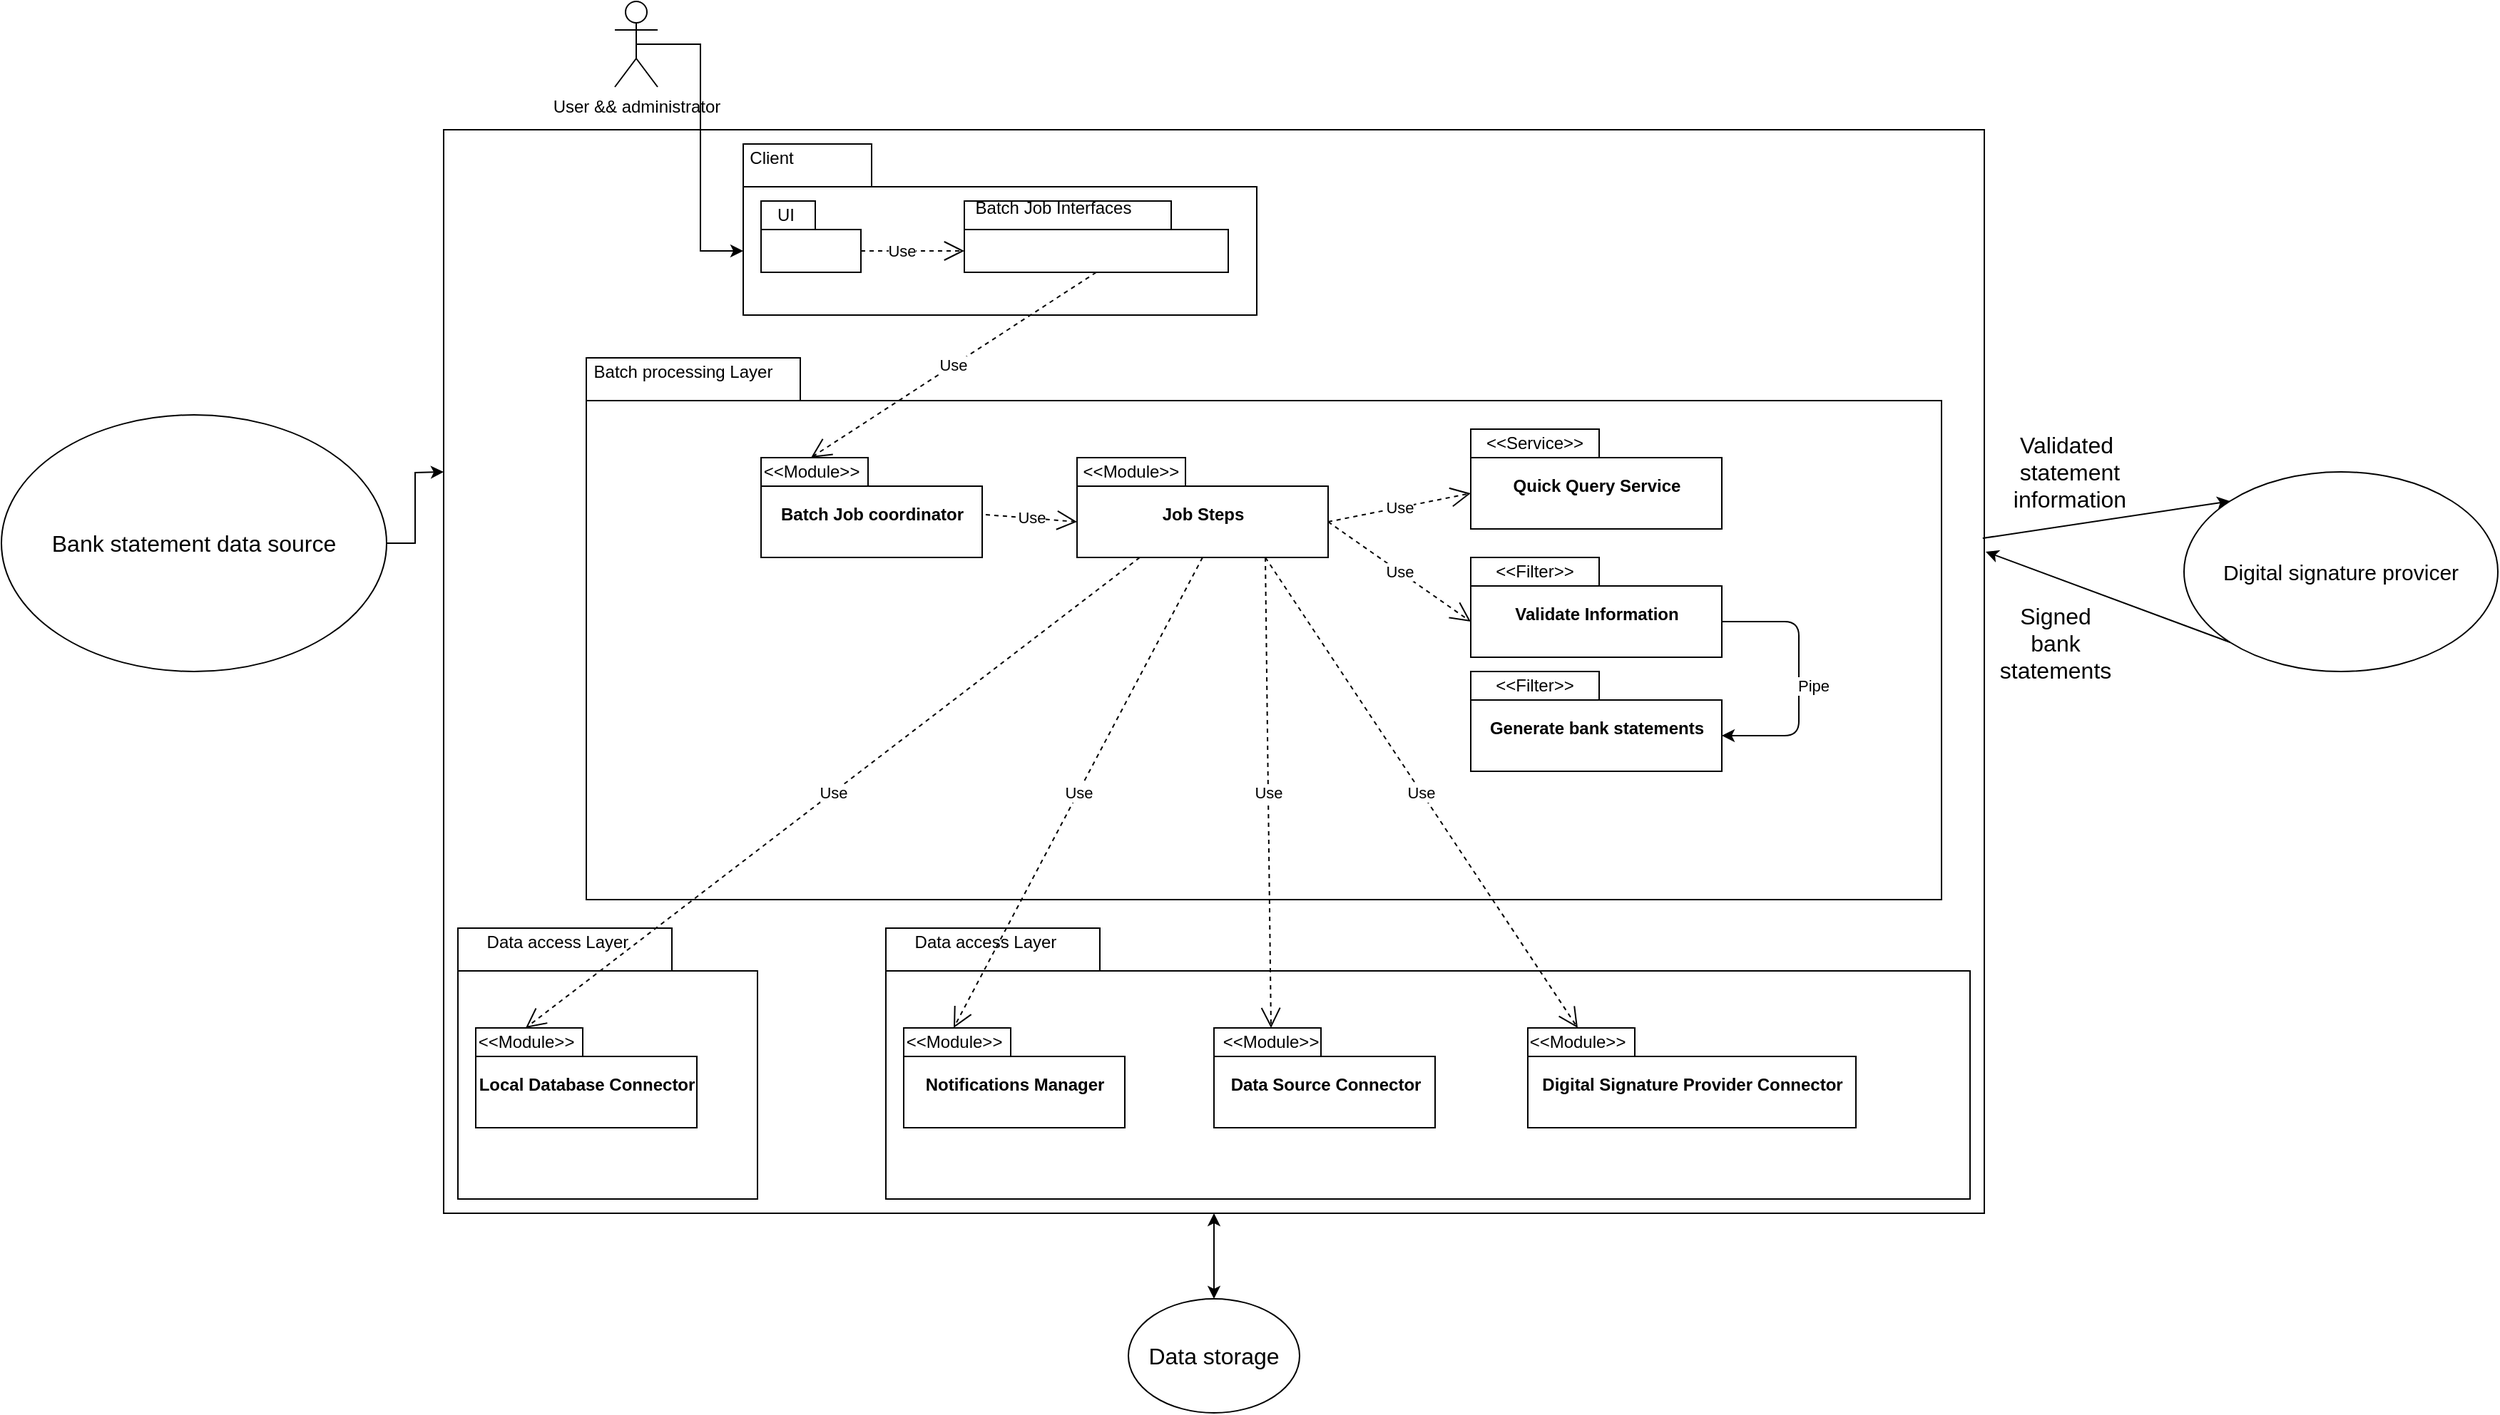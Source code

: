 <mxfile version="14.7.7" type="github">
  <diagram id="XqLjXXL4qzrXO5lD5Eyx" name="Page-1">
    <mxGraphModel dx="2249" dy="1931" grid="1" gridSize="10" guides="1" tooltips="1" connect="1" arrows="1" fold="1" page="1" pageScale="1" pageWidth="827" pageHeight="1169" math="0" shadow="0">
      <root>
        <mxCell id="0" />
        <mxCell id="1" parent="0" />
        <mxCell id="qpySperJO2lBBYieVJm1-76" value="" style="rounded=0;whiteSpace=wrap;html=1;" vertex="1" parent="1">
          <mxGeometry x="-10" y="80" width="1080" height="760" as="geometry" />
        </mxCell>
        <mxCell id="qpySperJO2lBBYieVJm1-118" value="" style="shape=folder;fontStyle=1;spacingTop=10;tabWidth=150;tabHeight=30;tabPosition=left;html=1;" vertex="1" parent="1">
          <mxGeometry x="90" y="240" width="950" height="380" as="geometry" />
        </mxCell>
        <mxCell id="qpySperJO2lBBYieVJm1-119" value="Batch processing Layer" style="text;html=1;strokeColor=none;fillColor=none;align=center;verticalAlign=middle;whiteSpace=wrap;rounded=0;" vertex="1" parent="1">
          <mxGeometry x="87.5" y="250" width="140" as="geometry" />
        </mxCell>
        <mxCell id="qpySperJO2lBBYieVJm1-120" value="" style="shape=folder;fontStyle=1;spacingTop=10;tabWidth=90;tabHeight=30;tabPosition=left;html=1;" vertex="1" parent="1">
          <mxGeometry x="200" y="90" width="360" height="120" as="geometry" />
        </mxCell>
        <mxCell id="qpySperJO2lBBYieVJm1-121" value="Client&lt;br&gt;" style="text;html=1;strokeColor=none;fillColor=none;align=center;verticalAlign=middle;whiteSpace=wrap;rounded=0;" vertex="1" parent="1">
          <mxGeometry x="200" y="90" width="40" height="20" as="geometry" />
        </mxCell>
        <mxCell id="qpySperJO2lBBYieVJm1-122" value="" style="shape=folder;fontStyle=1;spacingTop=10;tabWidth=38;tabHeight=20;tabPosition=left;html=1;" vertex="1" parent="1">
          <mxGeometry x="212.5" y="130" width="70" height="50" as="geometry" />
        </mxCell>
        <mxCell id="qpySperJO2lBBYieVJm1-123" value="Batch Job coordinator" style="shape=folder;fontStyle=1;spacingTop=10;tabWidth=75;tabHeight=20;tabPosition=left;html=1;" vertex="1" parent="1">
          <mxGeometry x="212.5" y="310" width="155" height="70" as="geometry" />
        </mxCell>
        <mxCell id="qpySperJO2lBBYieVJm1-124" value="&amp;lt;&amp;lt;Module&amp;gt;&amp;gt;" style="text;html=1;strokeColor=none;fillColor=none;align=center;verticalAlign=middle;whiteSpace=wrap;rounded=0;" vertex="1" parent="1">
          <mxGeometry x="227.5" y="310" width="40" height="20" as="geometry" />
        </mxCell>
        <mxCell id="qpySperJO2lBBYieVJm1-125" value="Job Steps" style="shape=folder;fontStyle=1;spacingTop=10;tabWidth=76;tabHeight=20;tabPosition=left;html=1;" vertex="1" parent="1">
          <mxGeometry x="434" y="310" width="176" height="70" as="geometry" />
        </mxCell>
        <mxCell id="qpySperJO2lBBYieVJm1-126" value="&amp;lt;&amp;lt;Module&amp;gt;&amp;gt;" style="text;html=1;strokeColor=none;fillColor=none;align=center;verticalAlign=middle;whiteSpace=wrap;rounded=0;" vertex="1" parent="1">
          <mxGeometry x="434" y="310" width="76" height="20" as="geometry" />
        </mxCell>
        <mxCell id="qpySperJO2lBBYieVJm1-127" value="" style="shape=folder;fontStyle=1;spacingTop=10;tabWidth=150;tabHeight=30;tabPosition=left;html=1;" vertex="1" parent="1">
          <mxGeometry y="640" width="210" height="190" as="geometry" />
        </mxCell>
        <mxCell id="qpySperJO2lBBYieVJm1-128" value="Data access Layer" style="text;html=1;strokeColor=none;fillColor=none;align=center;verticalAlign=middle;whiteSpace=wrap;rounded=0;" vertex="1" parent="1">
          <mxGeometry y="650" width="140" as="geometry" />
        </mxCell>
        <mxCell id="qpySperJO2lBBYieVJm1-129" value="Local Database Connector" style="shape=folder;fontStyle=1;spacingTop=10;tabWidth=75;tabHeight=20;tabPosition=left;html=1;" vertex="1" parent="1">
          <mxGeometry x="12.5" y="710" width="155" height="70" as="geometry" />
        </mxCell>
        <mxCell id="qpySperJO2lBBYieVJm1-130" value="&amp;lt;&amp;lt;Module&amp;gt;&amp;gt;" style="text;html=1;strokeColor=none;fillColor=none;align=center;verticalAlign=middle;whiteSpace=wrap;rounded=0;" vertex="1" parent="1">
          <mxGeometry x="27.5" y="710" width="40" height="20" as="geometry" />
        </mxCell>
        <mxCell id="qpySperJO2lBBYieVJm1-131" value="" style="shape=folder;fontStyle=1;spacingTop=10;tabWidth=150;tabHeight=30;tabPosition=left;html=1;" vertex="1" parent="1">
          <mxGeometry x="300" y="640" width="760" height="190" as="geometry" />
        </mxCell>
        <mxCell id="qpySperJO2lBBYieVJm1-132" value="Data access Layer" style="text;html=1;strokeColor=none;fillColor=none;align=center;verticalAlign=middle;whiteSpace=wrap;rounded=0;" vertex="1" parent="1">
          <mxGeometry x="300" y="650" width="140" as="geometry" />
        </mxCell>
        <mxCell id="qpySperJO2lBBYieVJm1-133" value="Notifications Manager" style="shape=folder;fontStyle=1;spacingTop=10;tabWidth=75;tabHeight=20;tabPosition=left;html=1;" vertex="1" parent="1">
          <mxGeometry x="312.5" y="710" width="155" height="70" as="geometry" />
        </mxCell>
        <mxCell id="qpySperJO2lBBYieVJm1-134" value="&amp;lt;&amp;lt;Module&amp;gt;&amp;gt;" style="text;html=1;strokeColor=none;fillColor=none;align=center;verticalAlign=middle;whiteSpace=wrap;rounded=0;" vertex="1" parent="1">
          <mxGeometry x="327.5" y="710" width="40" height="20" as="geometry" />
        </mxCell>
        <mxCell id="qpySperJO2lBBYieVJm1-135" value="Data Source Connector" style="shape=folder;fontStyle=1;spacingTop=10;tabWidth=75;tabHeight=20;tabPosition=left;html=1;" vertex="1" parent="1">
          <mxGeometry x="530" y="710" width="155" height="70" as="geometry" />
        </mxCell>
        <mxCell id="qpySperJO2lBBYieVJm1-136" value="&amp;lt;&amp;lt;Module&amp;gt;&amp;gt;" style="text;html=1;strokeColor=none;fillColor=none;align=center;verticalAlign=middle;whiteSpace=wrap;rounded=0;" vertex="1" parent="1">
          <mxGeometry x="550" y="710" width="40" height="20" as="geometry" />
        </mxCell>
        <mxCell id="qpySperJO2lBBYieVJm1-137" value="Digital Signature Provider Connector" style="shape=folder;fontStyle=1;spacingTop=10;tabWidth=75;tabHeight=20;tabPosition=left;html=1;" vertex="1" parent="1">
          <mxGeometry x="750" y="710" width="230" height="70" as="geometry" />
        </mxCell>
        <mxCell id="qpySperJO2lBBYieVJm1-138" value="&amp;lt;&amp;lt;Module&amp;gt;&amp;gt;" style="text;html=1;strokeColor=none;fillColor=none;align=center;verticalAlign=middle;whiteSpace=wrap;rounded=0;" vertex="1" parent="1">
          <mxGeometry x="765" y="710" width="40" height="20" as="geometry" />
        </mxCell>
        <mxCell id="qpySperJO2lBBYieVJm1-139" value="Use" style="endArrow=open;endSize=12;dashed=1;html=1;exitX=0.25;exitY=1;exitDx=0;exitDy=0;exitPerimeter=0;entryX=0.5;entryY=0;entryDx=0;entryDy=0;" edge="1" parent="1" source="qpySperJO2lBBYieVJm1-125" target="qpySperJO2lBBYieVJm1-130">
          <mxGeometry width="160" relative="1" as="geometry">
            <mxPoint x="350" y="480" as="sourcePoint" />
            <mxPoint x="510" y="480" as="targetPoint" />
          </mxGeometry>
        </mxCell>
        <mxCell id="qpySperJO2lBBYieVJm1-140" value="Use" style="endArrow=open;endSize=12;dashed=1;html=1;exitX=0.5;exitY=1;exitDx=0;exitDy=0;exitPerimeter=0;entryX=0.5;entryY=0;entryDx=0;entryDy=0;" edge="1" parent="1" source="qpySperJO2lBBYieVJm1-125" target="qpySperJO2lBBYieVJm1-134">
          <mxGeometry width="160" relative="1" as="geometry">
            <mxPoint x="350" y="480" as="sourcePoint" />
            <mxPoint x="510" y="480" as="targetPoint" />
          </mxGeometry>
        </mxCell>
        <mxCell id="qpySperJO2lBBYieVJm1-141" value="Use" style="endArrow=open;endSize=12;dashed=1;html=1;exitX=0.75;exitY=1;exitDx=0;exitDy=0;exitPerimeter=0;" edge="1" parent="1" source="qpySperJO2lBBYieVJm1-125">
          <mxGeometry width="160" relative="1" as="geometry">
            <mxPoint x="522" y="382" as="sourcePoint" />
            <mxPoint x="570" y="710" as="targetPoint" />
          </mxGeometry>
        </mxCell>
        <mxCell id="qpySperJO2lBBYieVJm1-142" value="Use" style="endArrow=open;endSize=12;dashed=1;html=1;exitX=0.75;exitY=1;exitDx=0;exitDy=0;exitPerimeter=0;entryX=0.5;entryY=0;entryDx=0;entryDy=0;" edge="1" parent="1" source="qpySperJO2lBBYieVJm1-125" target="qpySperJO2lBBYieVJm1-138">
          <mxGeometry width="160" relative="1" as="geometry">
            <mxPoint x="350" y="480" as="sourcePoint" />
            <mxPoint x="510" y="480" as="targetPoint" />
          </mxGeometry>
        </mxCell>
        <mxCell id="qpySperJO2lBBYieVJm1-143" value="UI" style="text;html=1;strokeColor=none;fillColor=none;align=center;verticalAlign=middle;whiteSpace=wrap;rounded=0;" vertex="1" parent="1">
          <mxGeometry x="210" y="130" width="40" height="20" as="geometry" />
        </mxCell>
        <mxCell id="qpySperJO2lBBYieVJm1-144" value="Use" style="endArrow=open;endSize=12;dashed=1;html=1;exitX=0;exitY=0;exitDx=70;exitDy=35;exitPerimeter=0;entryX=0;entryY=0;entryDx=0;entryDy=35;entryPerimeter=0;" edge="1" parent="1" source="qpySperJO2lBBYieVJm1-122" target="qpySperJO2lBBYieVJm1-145">
          <mxGeometry x="-0.231" width="160" relative="1" as="geometry">
            <mxPoint x="20" y="300" as="sourcePoint" />
            <mxPoint x="180" y="300" as="targetPoint" />
            <mxPoint as="offset" />
          </mxGeometry>
        </mxCell>
        <mxCell id="qpySperJO2lBBYieVJm1-145" value="" style="shape=folder;fontStyle=1;spacingTop=10;tabWidth=145;tabHeight=20;tabPosition=left;html=1;" vertex="1" parent="1">
          <mxGeometry x="355" y="130" width="185" height="50" as="geometry" />
        </mxCell>
        <mxCell id="qpySperJO2lBBYieVJm1-146" value="Batch Job Interfaces" style="text;html=1;strokeColor=none;fillColor=none;align=center;verticalAlign=middle;whiteSpace=wrap;rounded=0;" vertex="1" parent="1">
          <mxGeometry x="355" y="130" width="125" height="10" as="geometry" />
        </mxCell>
        <mxCell id="qpySperJO2lBBYieVJm1-147" value="Use" style="endArrow=open;endSize=12;dashed=1;html=1;exitX=0.5;exitY=1;exitDx=0;exitDy=0;exitPerimeter=0;entryX=0.5;entryY=0;entryDx=0;entryDy=0;" edge="1" parent="1" source="qpySperJO2lBBYieVJm1-145" target="qpySperJO2lBBYieVJm1-124">
          <mxGeometry width="160" relative="1" as="geometry">
            <mxPoint x="350" y="270" as="sourcePoint" />
            <mxPoint x="510" y="270" as="targetPoint" />
          </mxGeometry>
        </mxCell>
        <mxCell id="qpySperJO2lBBYieVJm1-148" value="Use" style="endArrow=open;endSize=12;dashed=1;html=1;entryX=0;entryY=0;entryDx=0;entryDy=45;entryPerimeter=0;" edge="1" parent="1" target="qpySperJO2lBBYieVJm1-125">
          <mxGeometry width="160" relative="1" as="geometry">
            <mxPoint x="370" y="350" as="sourcePoint" />
            <mxPoint x="510" y="270" as="targetPoint" />
          </mxGeometry>
        </mxCell>
        <mxCell id="qpySperJO2lBBYieVJm1-149" value="Quick Query Service" style="shape=folder;fontStyle=1;spacingTop=10;tabWidth=90;tabHeight=20;tabPosition=left;html=1;" vertex="1" parent="1">
          <mxGeometry x="710" y="290" width="176" height="70" as="geometry" />
        </mxCell>
        <mxCell id="qpySperJO2lBBYieVJm1-150" value="&amp;lt;&amp;lt;Service&amp;gt;&amp;gt;" style="text;html=1;strokeColor=none;fillColor=none;align=center;verticalAlign=middle;whiteSpace=wrap;rounded=0;" vertex="1" parent="1">
          <mxGeometry x="700" y="290" width="110" height="20" as="geometry" />
        </mxCell>
        <mxCell id="qpySperJO2lBBYieVJm1-151" value="Use" style="endArrow=open;endSize=12;dashed=1;html=1;exitX=0;exitY=0;exitDx=176;exitDy=45;exitPerimeter=0;entryX=0;entryY=0;entryDx=0;entryDy=45;entryPerimeter=0;" edge="1" parent="1" source="qpySperJO2lBBYieVJm1-125" target="qpySperJO2lBBYieVJm1-149">
          <mxGeometry width="160" relative="1" as="geometry">
            <mxPoint x="350" y="470" as="sourcePoint" />
            <mxPoint x="510" y="470" as="targetPoint" />
          </mxGeometry>
        </mxCell>
        <mxCell id="qpySperJO2lBBYieVJm1-152" value="Validate Information" style="shape=folder;fontStyle=1;spacingTop=10;tabWidth=90;tabHeight=20;tabPosition=left;html=1;" vertex="1" parent="1">
          <mxGeometry x="710" y="380" width="176" height="70" as="geometry" />
        </mxCell>
        <mxCell id="qpySperJO2lBBYieVJm1-153" value="&amp;lt;&amp;lt;Filter&amp;gt;&amp;gt;" style="text;html=1;strokeColor=none;fillColor=none;align=center;verticalAlign=middle;whiteSpace=wrap;rounded=0;" vertex="1" parent="1">
          <mxGeometry x="700" y="380" width="110" height="20" as="geometry" />
        </mxCell>
        <mxCell id="qpySperJO2lBBYieVJm1-154" value="Use" style="endArrow=open;endSize=12;dashed=1;html=1;exitX=0;exitY=0;exitDx=176;exitDy=45;exitPerimeter=0;entryX=0;entryY=0;entryDx=0;entryDy=45;entryPerimeter=0;" edge="1" parent="1" source="qpySperJO2lBBYieVJm1-125" target="qpySperJO2lBBYieVJm1-152">
          <mxGeometry width="160" relative="1" as="geometry">
            <mxPoint x="350" y="470" as="sourcePoint" />
            <mxPoint x="510" y="470" as="targetPoint" />
          </mxGeometry>
        </mxCell>
        <mxCell id="qpySperJO2lBBYieVJm1-155" value="Generate bank statements" style="shape=folder;fontStyle=1;spacingTop=10;tabWidth=90;tabHeight=20;tabPosition=left;html=1;" vertex="1" parent="1">
          <mxGeometry x="710" y="460" width="176" height="70" as="geometry" />
        </mxCell>
        <mxCell id="qpySperJO2lBBYieVJm1-156" value="&amp;lt;&amp;lt;Filter&amp;gt;&amp;gt;" style="text;html=1;strokeColor=none;fillColor=none;align=center;verticalAlign=middle;whiteSpace=wrap;rounded=0;" vertex="1" parent="1">
          <mxGeometry x="700" y="460" width="110" height="20" as="geometry" />
        </mxCell>
        <mxCell id="qpySperJO2lBBYieVJm1-157" value="" style="endArrow=classic;html=1;exitX=0;exitY=0;exitDx=176;exitDy=45;exitPerimeter=0;entryX=0;entryY=0;entryDx=176;entryDy=45;entryPerimeter=0;" edge="1" parent="1" source="qpySperJO2lBBYieVJm1-152" target="qpySperJO2lBBYieVJm1-155">
          <mxGeometry relative="1" as="geometry">
            <mxPoint x="830" y="480" as="sourcePoint" />
            <mxPoint x="930" y="480" as="targetPoint" />
            <Array as="points">
              <mxPoint x="940" y="425" />
              <mxPoint x="940" y="460" />
              <mxPoint x="940" y="505" />
            </Array>
          </mxGeometry>
        </mxCell>
        <mxCell id="qpySperJO2lBBYieVJm1-158" value="Pipe" style="edgeLabel;resizable=0;html=1;align=center;verticalAlign=middle;" connectable="0" vertex="1" parent="qpySperJO2lBBYieVJm1-157">
          <mxGeometry relative="1" as="geometry">
            <mxPoint x="10" y="5" as="offset" />
          </mxGeometry>
        </mxCell>
        <mxCell id="qpySperJO2lBBYieVJm1-163" style="edgeStyle=orthogonalEdgeStyle;rounded=0;orthogonalLoop=1;jettySize=auto;html=1;exitX=0.5;exitY=0.5;exitDx=0;exitDy=0;exitPerimeter=0;entryX=0;entryY=0;entryDx=0;entryDy=75;entryPerimeter=0;" edge="1" parent="1" source="qpySperJO2lBBYieVJm1-162" target="qpySperJO2lBBYieVJm1-120">
          <mxGeometry relative="1" as="geometry">
            <mxPoint x="200" y="-10" as="targetPoint" />
          </mxGeometry>
        </mxCell>
        <mxCell id="qpySperJO2lBBYieVJm1-162" value="User &amp;amp;&amp;amp;&amp;nbsp;administrator" style="shape=umlActor;verticalLabelPosition=bottom;verticalAlign=top;html=1;gradientColor=none;" vertex="1" parent="1">
          <mxGeometry x="110" y="-10" width="30" height="60" as="geometry" />
        </mxCell>
        <mxCell id="qpySperJO2lBBYieVJm1-166" style="edgeStyle=orthogonalEdgeStyle;rounded=0;orthogonalLoop=1;jettySize=auto;html=1;exitX=1;exitY=0.5;exitDx=0;exitDy=0;" edge="1" parent="1" source="qpySperJO2lBBYieVJm1-165">
          <mxGeometry relative="1" as="geometry">
            <mxPoint x="-10" y="320" as="targetPoint" />
          </mxGeometry>
        </mxCell>
        <mxCell id="qpySperJO2lBBYieVJm1-165" value="&lt;font style=&quot;font-size: 16px&quot;&gt;Bank statement data source&lt;/font&gt;" style="ellipse;whiteSpace=wrap;html=1;gradientColor=none;" vertex="1" parent="1">
          <mxGeometry x="-320" y="280" width="270" height="180" as="geometry" />
        </mxCell>
        <mxCell id="qpySperJO2lBBYieVJm1-167" value="&lt;font style=&quot;font-size: 15px&quot;&gt;Digital signature provicer&lt;/font&gt;" style="ellipse;whiteSpace=wrap;html=1;gradientColor=none;" vertex="1" parent="1">
          <mxGeometry x="1210" y="320" width="220" height="140" as="geometry" />
        </mxCell>
        <mxCell id="qpySperJO2lBBYieVJm1-168" value="" style="endArrow=classic;html=1;exitX=0.999;exitY=0.377;exitDx=0;exitDy=0;exitPerimeter=0;entryX=0;entryY=0;entryDx=0;entryDy=0;" edge="1" parent="1" source="qpySperJO2lBBYieVJm1-76" target="qpySperJO2lBBYieVJm1-167">
          <mxGeometry width="50" height="50" relative="1" as="geometry">
            <mxPoint x="1110" y="400" as="sourcePoint" />
            <mxPoint x="1160" y="350" as="targetPoint" />
          </mxGeometry>
        </mxCell>
        <mxCell id="qpySperJO2lBBYieVJm1-169" value="" style="endArrow=classic;html=1;exitX=0;exitY=1;exitDx=0;exitDy=0;" edge="1" parent="1" source="qpySperJO2lBBYieVJm1-167">
          <mxGeometry width="50" height="50" relative="1" as="geometry">
            <mxPoint x="1100" y="480" as="sourcePoint" />
            <mxPoint x="1071" y="376" as="targetPoint" />
          </mxGeometry>
        </mxCell>
        <mxCell id="qpySperJO2lBBYieVJm1-170" value="&lt;font style=&quot;font-size: 16px&quot;&gt;Validated&amp;nbsp; statement information&lt;/font&gt;" style="text;html=1;strokeColor=none;fillColor=none;align=center;verticalAlign=middle;whiteSpace=wrap;rounded=0;" vertex="1" parent="1">
          <mxGeometry x="1110" y="310" width="40" height="20" as="geometry" />
        </mxCell>
        <mxCell id="qpySperJO2lBBYieVJm1-172" value="&lt;font style=&quot;font-size: 16px&quot;&gt;Signed bank statements&lt;/font&gt;" style="text;html=1;strokeColor=none;fillColor=none;align=center;verticalAlign=middle;whiteSpace=wrap;rounded=0;" vertex="1" parent="1">
          <mxGeometry x="1100" y="430" width="40" height="20" as="geometry" />
        </mxCell>
        <mxCell id="qpySperJO2lBBYieVJm1-173" value="&lt;font style=&quot;font-size: 16px&quot;&gt;Data storage&lt;/font&gt;" style="ellipse;whiteSpace=wrap;html=1;gradientColor=none;" vertex="1" parent="1">
          <mxGeometry x="470" y="900" width="120" height="80" as="geometry" />
        </mxCell>
        <mxCell id="qpySperJO2lBBYieVJm1-174" style="edgeStyle=orthogonalEdgeStyle;rounded=0;orthogonalLoop=1;jettySize=auto;html=1;exitX=0.5;exitY=1;exitDx=0;exitDy=0;" edge="1" parent="1" source="qpySperJO2lBBYieVJm1-76" target="qpySperJO2lBBYieVJm1-76">
          <mxGeometry relative="1" as="geometry" />
        </mxCell>
        <mxCell id="qpySperJO2lBBYieVJm1-177" value="" style="endArrow=classic;startArrow=classic;html=1;exitX=0.5;exitY=0;exitDx=0;exitDy=0;" edge="1" parent="1" source="qpySperJO2lBBYieVJm1-173">
          <mxGeometry width="50" height="50" relative="1" as="geometry">
            <mxPoint x="480" y="890" as="sourcePoint" />
            <mxPoint x="530" y="840" as="targetPoint" />
          </mxGeometry>
        </mxCell>
      </root>
    </mxGraphModel>
  </diagram>
</mxfile>
